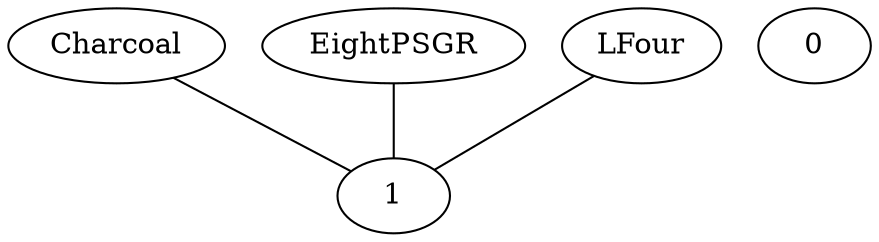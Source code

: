 graph G {
  Charcoal;
  EightPSGR;
  0;
  1;
  LFour;
  Charcoal -- 1;
  EightPSGR -- 1;
  LFour -- 1;
}
